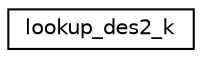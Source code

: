 digraph "Graphical Class Hierarchy"
{
 // INTERACTIVE_SVG=YES
 // LATEX_PDF_SIZE
  edge [fontname="Helvetica",fontsize="10",labelfontname="Helvetica",labelfontsize="10"];
  node [fontname="Helvetica",fontsize="10",shape=record];
  rankdir="LR";
  Node0 [label="lookup_des2_k",height=0.2,width=0.4,color="black", fillcolor="white", style="filled",URL="$interfacesat__vapor__pres__k__mod_1_1lookup__des2__k.html",tooltip=" "];
}
